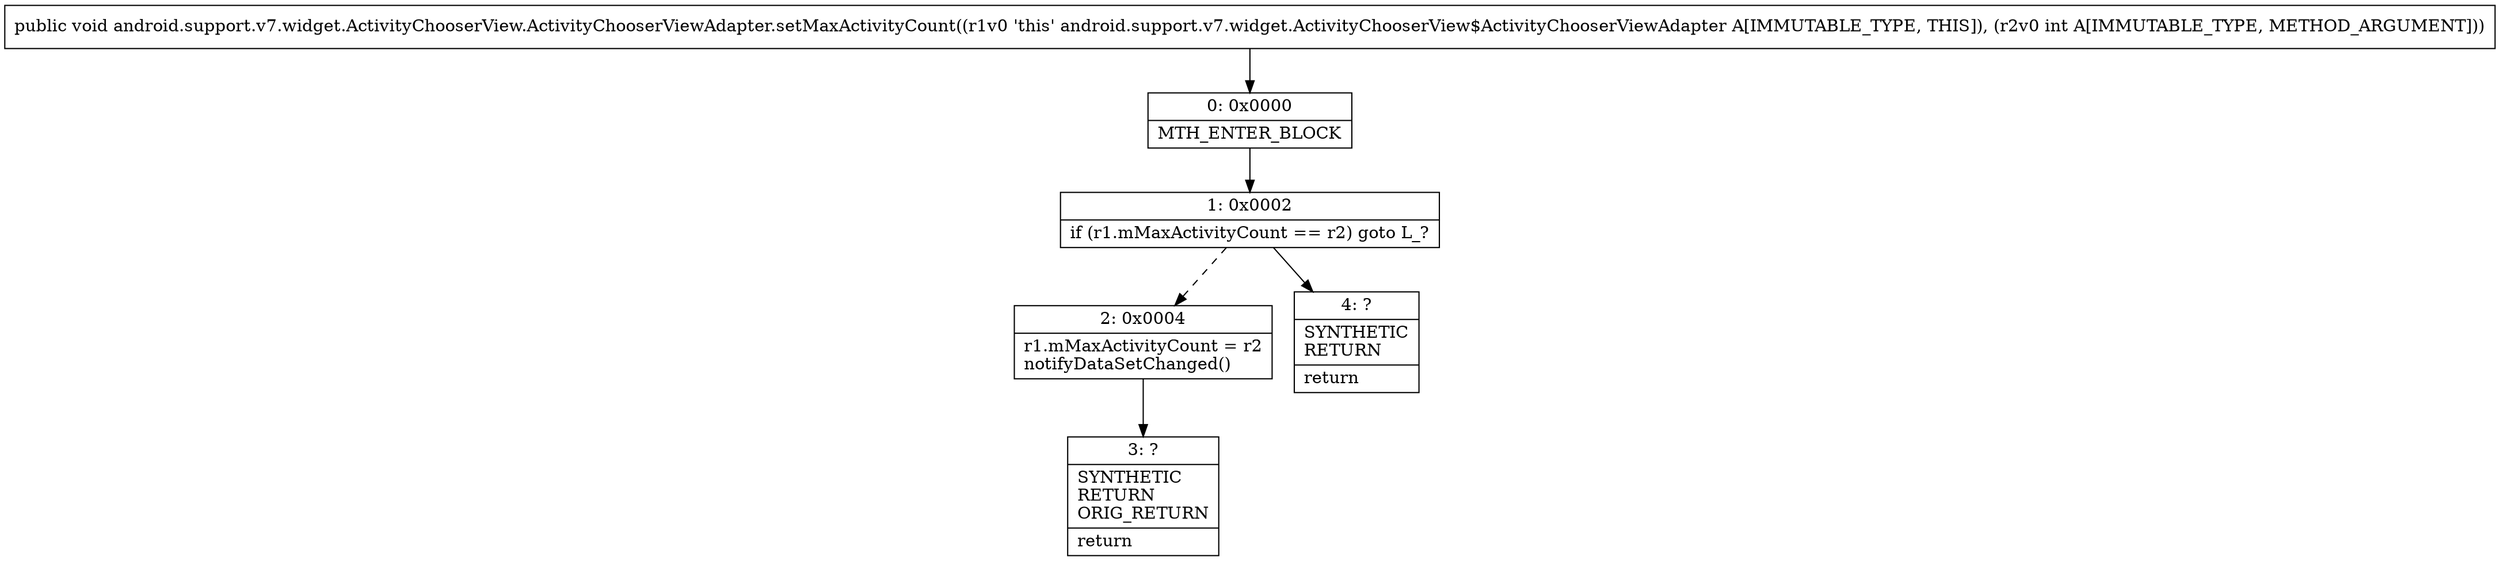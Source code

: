 digraph "CFG forandroid.support.v7.widget.ActivityChooserView.ActivityChooserViewAdapter.setMaxActivityCount(I)V" {
Node_0 [shape=record,label="{0\:\ 0x0000|MTH_ENTER_BLOCK\l}"];
Node_1 [shape=record,label="{1\:\ 0x0002|if (r1.mMaxActivityCount == r2) goto L_?\l}"];
Node_2 [shape=record,label="{2\:\ 0x0004|r1.mMaxActivityCount = r2\lnotifyDataSetChanged()\l}"];
Node_3 [shape=record,label="{3\:\ ?|SYNTHETIC\lRETURN\lORIG_RETURN\l|return\l}"];
Node_4 [shape=record,label="{4\:\ ?|SYNTHETIC\lRETURN\l|return\l}"];
MethodNode[shape=record,label="{public void android.support.v7.widget.ActivityChooserView.ActivityChooserViewAdapter.setMaxActivityCount((r1v0 'this' android.support.v7.widget.ActivityChooserView$ActivityChooserViewAdapter A[IMMUTABLE_TYPE, THIS]), (r2v0 int A[IMMUTABLE_TYPE, METHOD_ARGUMENT])) }"];
MethodNode -> Node_0;
Node_0 -> Node_1;
Node_1 -> Node_2[style=dashed];
Node_1 -> Node_4;
Node_2 -> Node_3;
}

